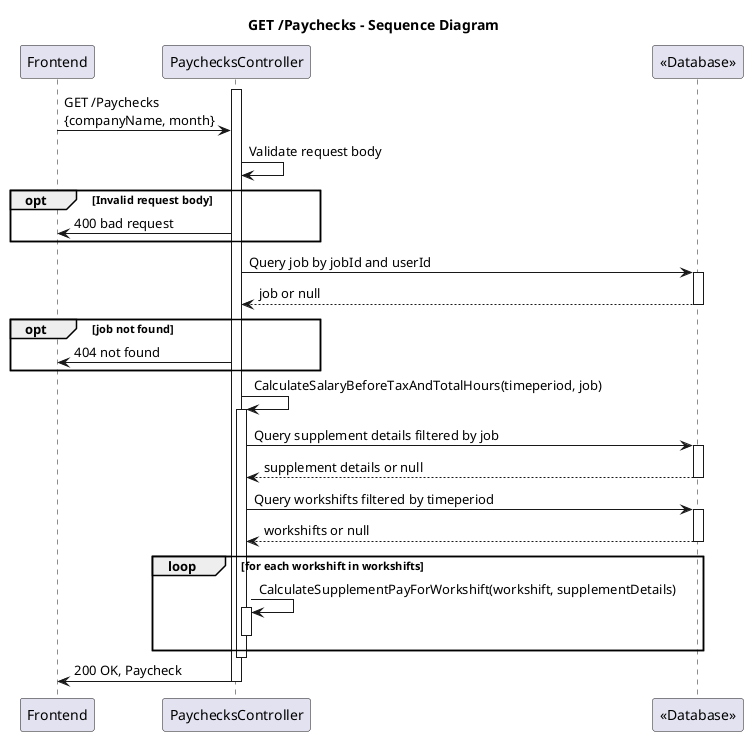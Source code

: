 @startuml

title GET /Paychecks - Sequence Diagram

participant "Frontend" as Frontend
participant "PaychecksController" as PaychecksController

participant "<<Database>>" as Database

activate PaychecksController

Frontend -> PaychecksController: GET /Paychecks\n{companyName, month}

PaychecksController -> PaychecksController: Validate request body
opt Invalid request body
    PaychecksController -> Frontend: 400 bad request

end

PaychecksController -> Database: Query job by jobId and userId
activate Database
Database --> PaychecksController: job or null
deactivate Database
opt job not found
    PaychecksController -> Frontend: 404 not found

end

PaychecksController -> PaychecksController: CalculateSalaryBeforeTaxAndTotalHours(timeperiod, job)
activate PaychecksController
PaychecksController -> Database: Query supplement details filtered by job
activate Database
Database --> PaychecksController: supplement details or null
deactivate Database

PaychecksController -> Database: Query workshifts filtered by timeperiod
activate Database
Database --> PaychecksController: workshifts or null
deactivate Database


loop for each workshift in workshifts
    
    PaychecksController -> PaychecksController: CalculateSupplementPayForWorkshift(workshift, supplementDetails)
    activate PaychecksController
    deactivate PaychecksController
end

deactivate PaychecksController
PaychecksController -> Frontend: 200 OK, Paycheck

deactivate PaychecksController


@enduml
